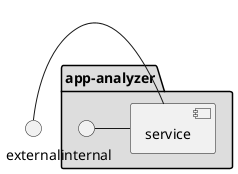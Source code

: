 @startuml

interface external

package "app-analyzer" #dddddd {
    component service
    interface internal
}
external - service
internal - service
@enduml
